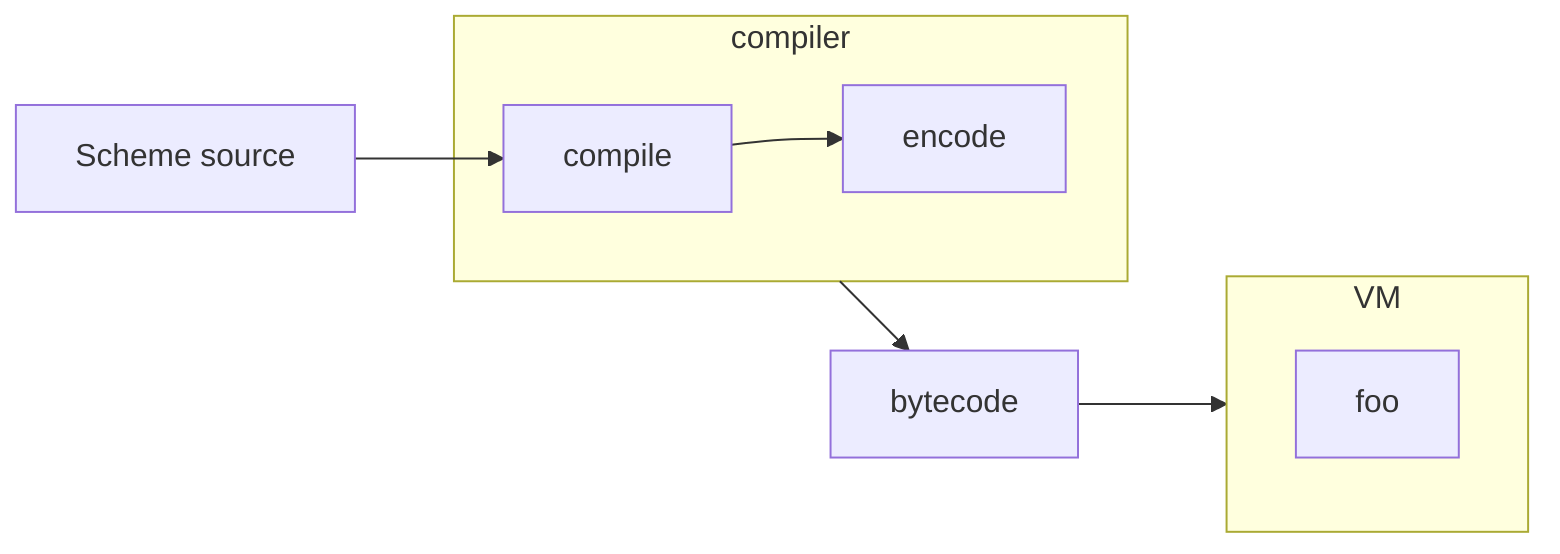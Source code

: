 flowchart LR
  n0[Scheme source] --> compile

  subgraph compiler
    compile --> encode
  end

  compiler --> bytecode --> vm

  subgraph vm[VM]
    foo
  end